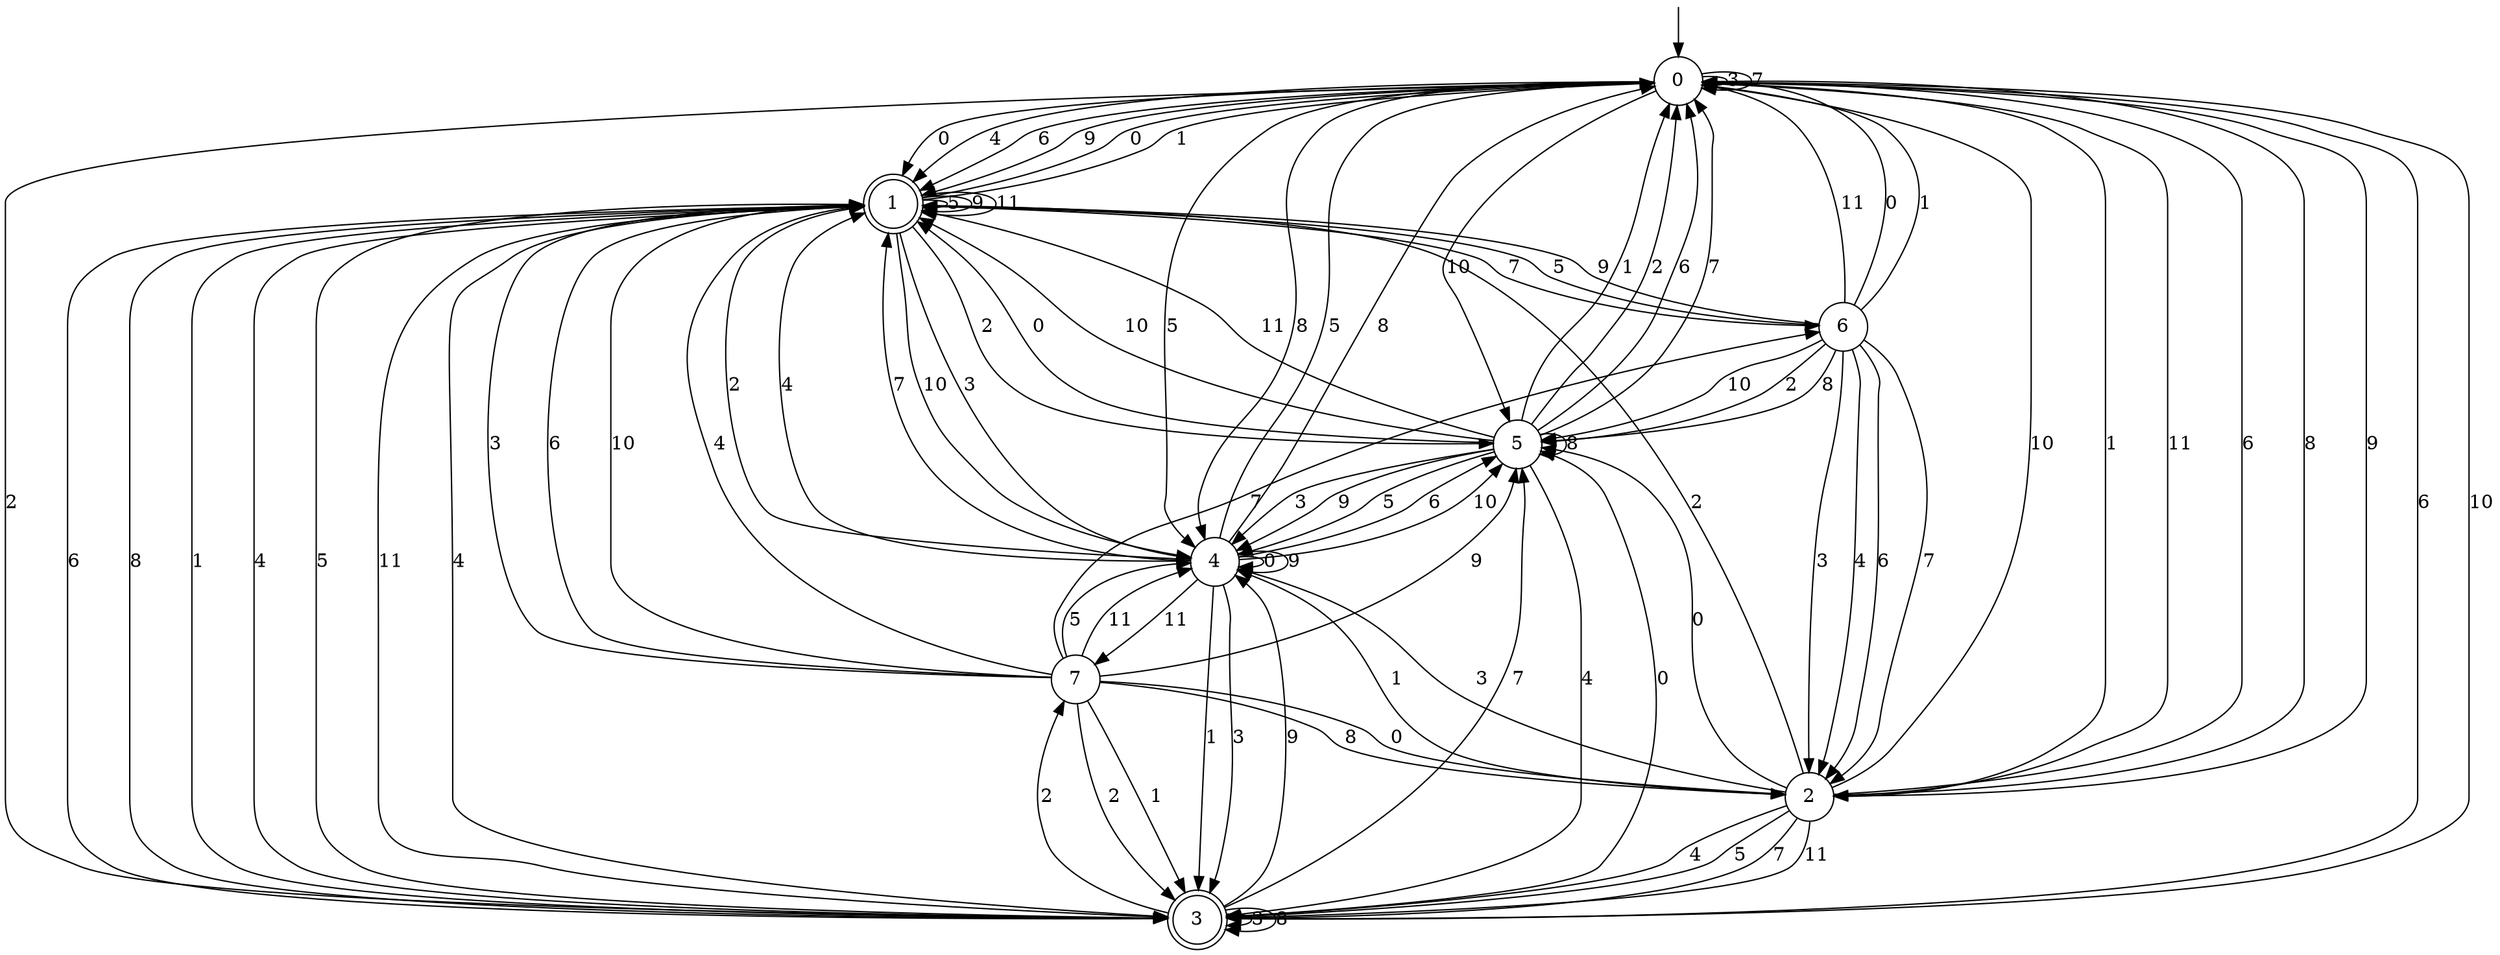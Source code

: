 digraph g {

	s0 [shape="circle" label="0"];
	s1 [shape="doublecircle" label="1"];
	s2 [shape="circle" label="2"];
	s3 [shape="doublecircle" label="3"];
	s4 [shape="circle" label="4"];
	s5 [shape="circle" label="5"];
	s6 [shape="circle" label="6"];
	s7 [shape="circle" label="7"];
	s0 -> s1 [label="0"];
	s0 -> s2 [label="1"];
	s0 -> s3 [label="2"];
	s0 -> s0 [label="3"];
	s0 -> s1 [label="4"];
	s0 -> s4 [label="5"];
	s0 -> s1 [label="6"];
	s0 -> s0 [label="7"];
	s0 -> s4 [label="8"];
	s0 -> s1 [label="9"];
	s0 -> s5 [label="10"];
	s0 -> s2 [label="11"];
	s1 -> s0 [label="0"];
	s1 -> s0 [label="1"];
	s1 -> s5 [label="2"];
	s1 -> s4 [label="3"];
	s1 -> s3 [label="4"];
	s1 -> s1 [label="5"];
	s1 -> s3 [label="6"];
	s1 -> s6 [label="7"];
	s1 -> s3 [label="8"];
	s1 -> s1 [label="9"];
	s1 -> s4 [label="10"];
	s1 -> s1 [label="11"];
	s2 -> s5 [label="0"];
	s2 -> s4 [label="1"];
	s2 -> s1 [label="2"];
	s2 -> s4 [label="3"];
	s2 -> s3 [label="4"];
	s2 -> s3 [label="5"];
	s2 -> s0 [label="6"];
	s2 -> s3 [label="7"];
	s2 -> s0 [label="8"];
	s2 -> s0 [label="9"];
	s2 -> s0 [label="10"];
	s2 -> s3 [label="11"];
	s3 -> s5 [label="0"];
	s3 -> s1 [label="1"];
	s3 -> s7 [label="2"];
	s3 -> s3 [label="3"];
	s3 -> s1 [label="4"];
	s3 -> s1 [label="5"];
	s3 -> s0 [label="6"];
	s3 -> s5 [label="7"];
	s3 -> s3 [label="8"];
	s3 -> s4 [label="9"];
	s3 -> s0 [label="10"];
	s3 -> s1 [label="11"];
	s4 -> s4 [label="0"];
	s4 -> s3 [label="1"];
	s4 -> s1 [label="2"];
	s4 -> s3 [label="3"];
	s4 -> s1 [label="4"];
	s4 -> s0 [label="5"];
	s4 -> s5 [label="6"];
	s4 -> s1 [label="7"];
	s4 -> s0 [label="8"];
	s4 -> s4 [label="9"];
	s4 -> s5 [label="10"];
	s4 -> s7 [label="11"];
	s5 -> s1 [label="0"];
	s5 -> s0 [label="1"];
	s5 -> s0 [label="2"];
	s5 -> s4 [label="3"];
	s5 -> s3 [label="4"];
	s5 -> s4 [label="5"];
	s5 -> s0 [label="6"];
	s5 -> s0 [label="7"];
	s5 -> s5 [label="8"];
	s5 -> s4 [label="9"];
	s5 -> s1 [label="10"];
	s5 -> s1 [label="11"];
	s6 -> s0 [label="0"];
	s6 -> s0 [label="1"];
	s6 -> s5 [label="2"];
	s6 -> s2 [label="3"];
	s6 -> s2 [label="4"];
	s6 -> s1 [label="5"];
	s6 -> s2 [label="6"];
	s6 -> s2 [label="7"];
	s6 -> s5 [label="8"];
	s6 -> s1 [label="9"];
	s6 -> s5 [label="10"];
	s6 -> s0 [label="11"];
	s7 -> s2 [label="0"];
	s7 -> s3 [label="1"];
	s7 -> s3 [label="2"];
	s7 -> s1 [label="3"];
	s7 -> s1 [label="4"];
	s7 -> s4 [label="5"];
	s7 -> s1 [label="6"];
	s7 -> s6 [label="7"];
	s7 -> s2 [label="8"];
	s7 -> s5 [label="9"];
	s7 -> s1 [label="10"];
	s7 -> s4 [label="11"];

__start0 [label="" shape="none" width="0" height="0"];
__start0 -> s0;

}
